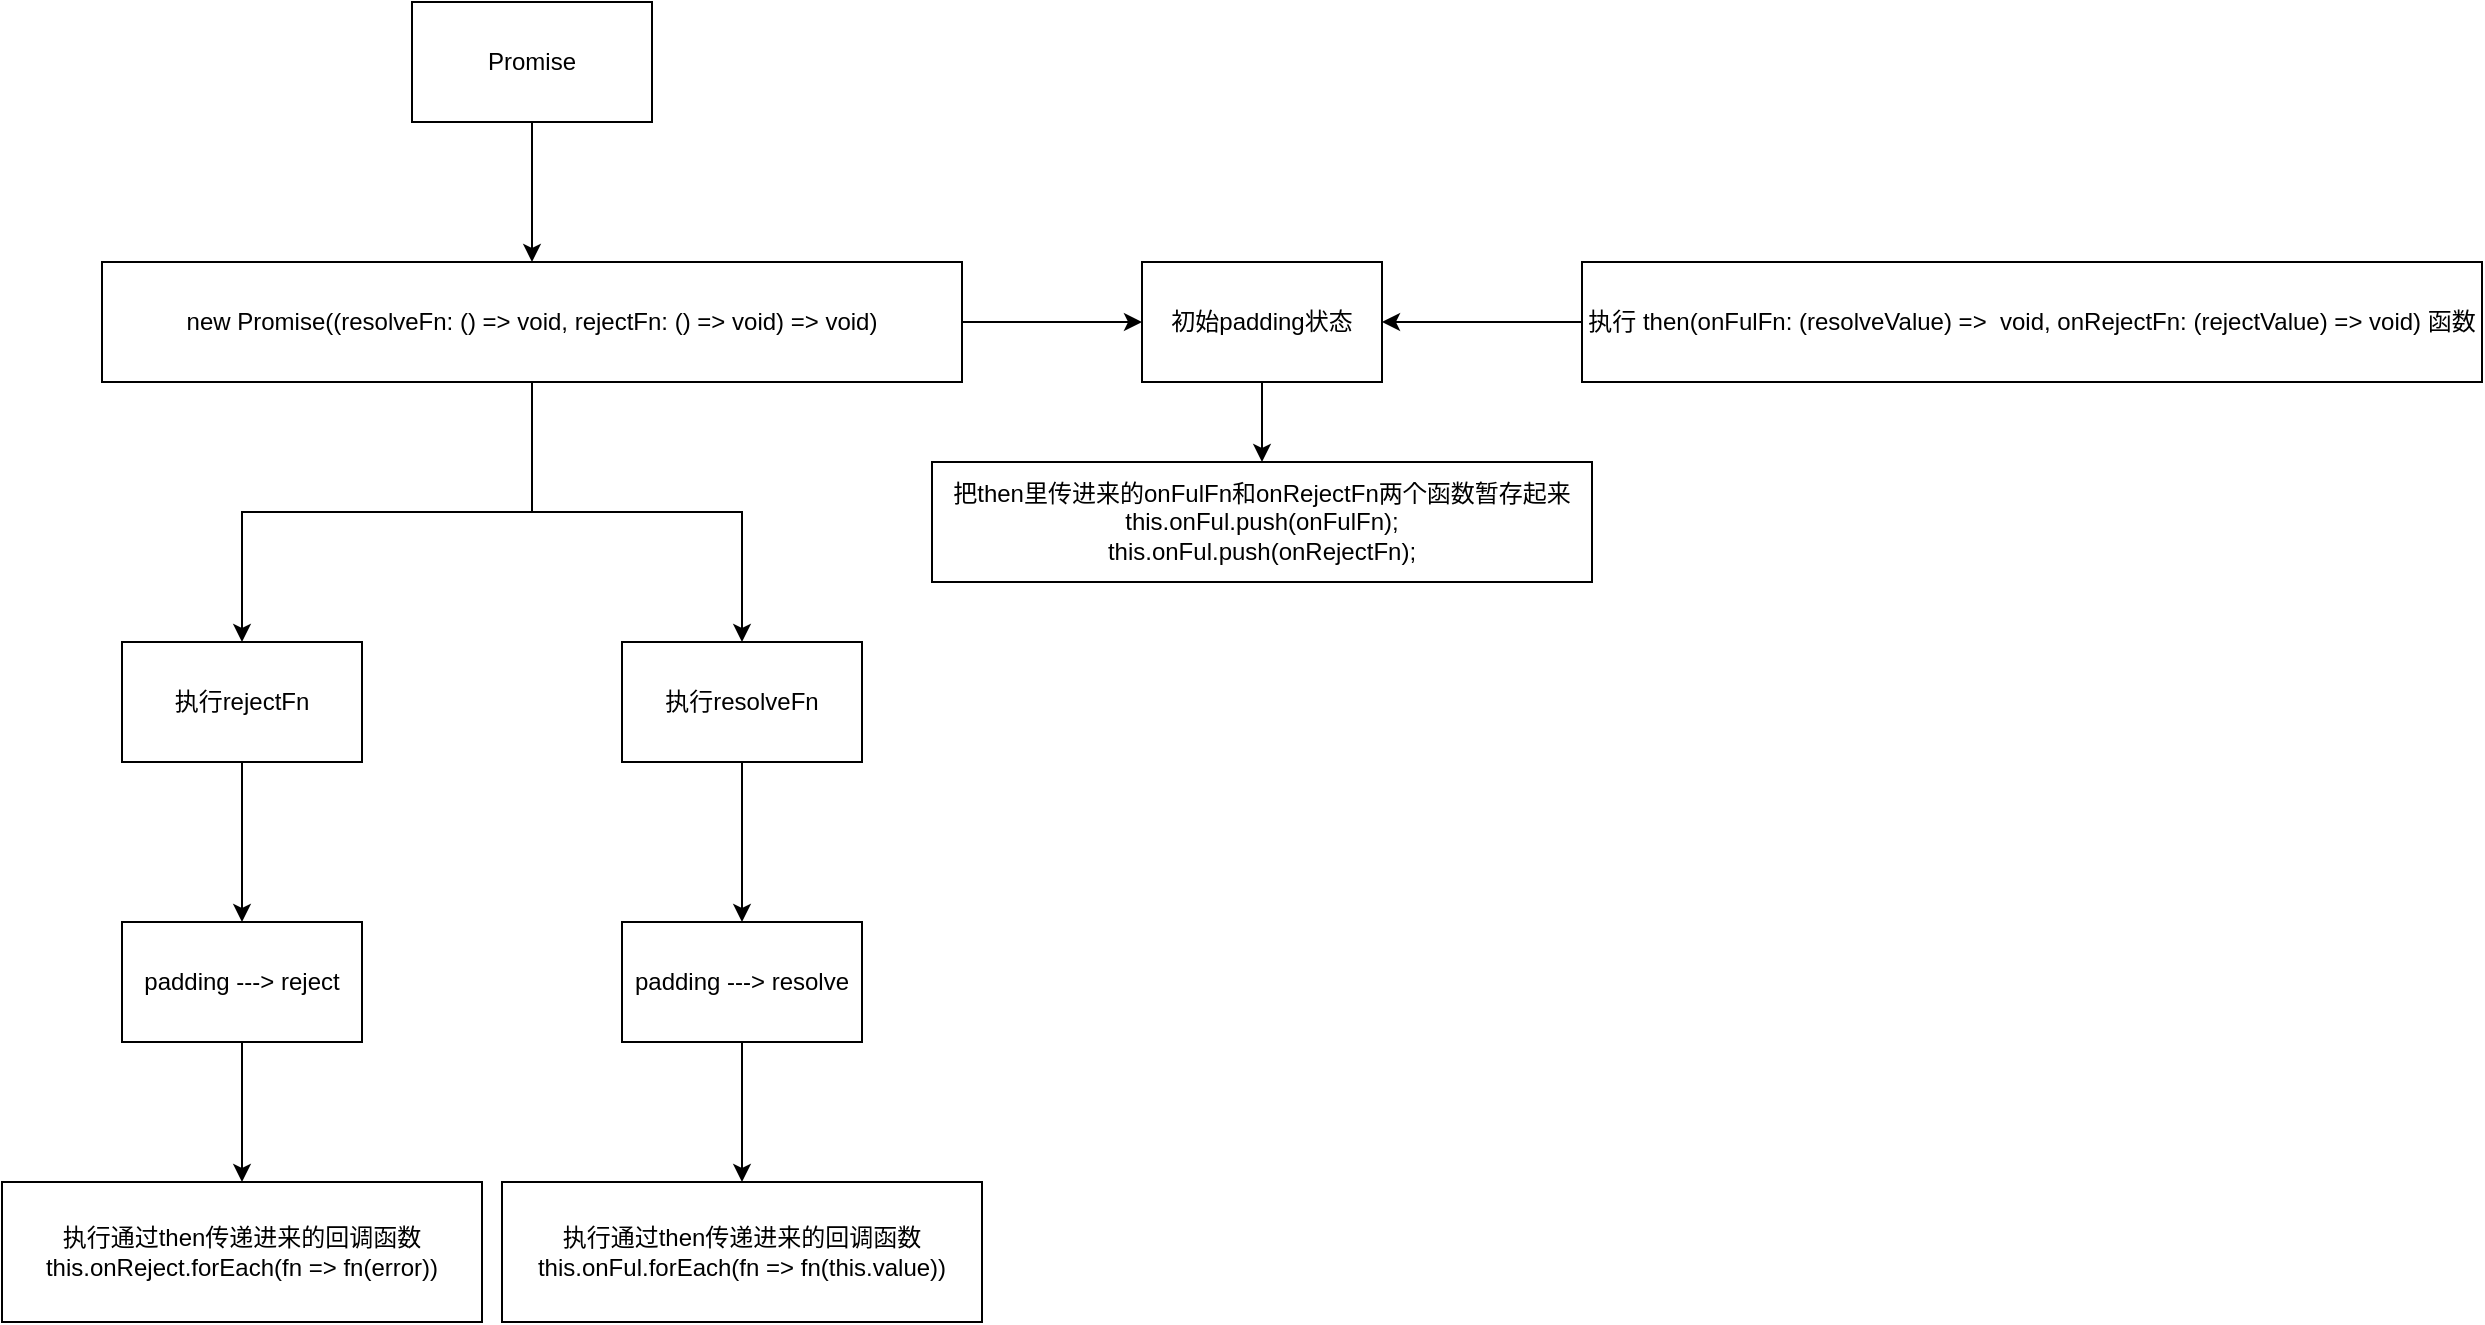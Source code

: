 <mxfile>
    <diagram id="b_vCr8GpuOksrBNmXkzI" name="第 1 页">
        <mxGraphModel dx="2082" dy="767" grid="1" gridSize="10" guides="1" tooltips="1" connect="1" arrows="1" fold="1" page="1" pageScale="1" pageWidth="827" pageHeight="1169" math="0" shadow="0">
            <root>
                <mxCell id="0"/>
                <mxCell id="1" parent="0"/>
                <mxCell id="Y7YN4K_lgmLBERzIQsgG-3" value="" style="edgeStyle=orthogonalEdgeStyle;rounded=0;orthogonalLoop=1;jettySize=auto;html=1;" edge="1" parent="1" source="Y7YN4K_lgmLBERzIQsgG-1" target="Y7YN4K_lgmLBERzIQsgG-20">
                    <mxGeometry relative="1" as="geometry">
                        <mxPoint x="65" y="350" as="targetPoint"/>
                    </mxGeometry>
                </mxCell>
                <mxCell id="Y7YN4K_lgmLBERzIQsgG-13" value="" style="edgeStyle=orthogonalEdgeStyle;rounded=0;orthogonalLoop=1;jettySize=auto;html=1;" edge="1" parent="1" source="Y7YN4K_lgmLBERzIQsgG-1" target="Y7YN4K_lgmLBERzIQsgG-12">
                    <mxGeometry relative="1" as="geometry"/>
                </mxCell>
                <mxCell id="Y7YN4K_lgmLBERzIQsgG-31" style="edgeStyle=orthogonalEdgeStyle;rounded=0;orthogonalLoop=1;jettySize=auto;html=1;" edge="1" parent="1" source="Y7YN4K_lgmLBERzIQsgG-1" target="Y7YN4K_lgmLBERzIQsgG-27">
                    <mxGeometry relative="1" as="geometry"/>
                </mxCell>
                <mxCell id="Y7YN4K_lgmLBERzIQsgG-1" value="new Promise((resolveFn: () =&amp;gt; void, rejectFn: () =&amp;gt; void) =&amp;gt; void)" style="rounded=0;whiteSpace=wrap;html=1;" vertex="1" parent="1">
                    <mxGeometry x="-150" y="200" width="430" height="60" as="geometry"/>
                </mxCell>
                <mxCell id="Y7YN4K_lgmLBERzIQsgG-14" value="" style="edgeStyle=orthogonalEdgeStyle;rounded=0;orthogonalLoop=1;jettySize=auto;html=1;" edge="1" parent="1" source="Y7YN4K_lgmLBERzIQsgG-6" target="Y7YN4K_lgmLBERzIQsgG-12">
                    <mxGeometry relative="1" as="geometry"/>
                </mxCell>
                <mxCell id="Y7YN4K_lgmLBERzIQsgG-6" value="执行 then(onFulFn: (resolveValue) =&amp;gt;&amp;nbsp; void, onRejectFn: (rejectValue) =&amp;gt; void) 函数" style="rounded=0;whiteSpace=wrap;html=1;" vertex="1" parent="1">
                    <mxGeometry x="590" y="200" width="450" height="60" as="geometry"/>
                </mxCell>
                <mxCell id="Y7YN4K_lgmLBERzIQsgG-7" value="把then里传进来的onFulFn和onRejectFn两个函数暂存起来&lt;br&gt;this.onFul.push(onFulFn);&lt;br&gt;this.onFul.push(onRejectFn);" style="rounded=0;whiteSpace=wrap;html=1;" vertex="1" parent="1">
                    <mxGeometry x="265" y="300" width="330" height="60" as="geometry"/>
                </mxCell>
                <mxCell id="Y7YN4K_lgmLBERzIQsgG-15" style="edgeStyle=orthogonalEdgeStyle;rounded=0;orthogonalLoop=1;jettySize=auto;html=1;exitX=0.5;exitY=1;exitDx=0;exitDy=0;" edge="1" parent="1" source="Y7YN4K_lgmLBERzIQsgG-12" target="Y7YN4K_lgmLBERzIQsgG-7">
                    <mxGeometry relative="1" as="geometry"/>
                </mxCell>
                <mxCell id="Y7YN4K_lgmLBERzIQsgG-12" value="初始padding状态" style="rounded=0;whiteSpace=wrap;html=1;" vertex="1" parent="1">
                    <mxGeometry x="370" y="200" width="120" height="60" as="geometry"/>
                </mxCell>
                <mxCell id="Y7YN4K_lgmLBERzIQsgG-18" value="" style="edgeStyle=orthogonalEdgeStyle;rounded=0;orthogonalLoop=1;jettySize=auto;html=1;" edge="1" parent="1" source="Y7YN4K_lgmLBERzIQsgG-16" target="Y7YN4K_lgmLBERzIQsgG-1">
                    <mxGeometry relative="1" as="geometry"/>
                </mxCell>
                <mxCell id="Y7YN4K_lgmLBERzIQsgG-16" value="Promise" style="whiteSpace=wrap;html=1;rounded=0;" vertex="1" parent="1">
                    <mxGeometry x="5" y="70" width="120" height="60" as="geometry"/>
                </mxCell>
                <mxCell id="Y7YN4K_lgmLBERzIQsgG-22" value="" style="edgeStyle=orthogonalEdgeStyle;rounded=0;orthogonalLoop=1;jettySize=auto;html=1;" edge="1" parent="1" source="Y7YN4K_lgmLBERzIQsgG-20" target="Y7YN4K_lgmLBERzIQsgG-21">
                    <mxGeometry relative="1" as="geometry"/>
                </mxCell>
                <mxCell id="Y7YN4K_lgmLBERzIQsgG-20" value="执行resolveFn" style="rounded=0;whiteSpace=wrap;html=1;" vertex="1" parent="1">
                    <mxGeometry x="110" y="390" width="120" height="60" as="geometry"/>
                </mxCell>
                <mxCell id="Y7YN4K_lgmLBERzIQsgG-24" value="" style="edgeStyle=orthogonalEdgeStyle;rounded=0;orthogonalLoop=1;jettySize=auto;html=1;" edge="1" parent="1" source="Y7YN4K_lgmLBERzIQsgG-21" target="Y7YN4K_lgmLBERzIQsgG-23">
                    <mxGeometry relative="1" as="geometry"/>
                </mxCell>
                <mxCell id="Y7YN4K_lgmLBERzIQsgG-21" value="padding ---&amp;gt; resolve" style="rounded=0;whiteSpace=wrap;html=1;" vertex="1" parent="1">
                    <mxGeometry x="110" y="530" width="120" height="60" as="geometry"/>
                </mxCell>
                <mxCell id="Y7YN4K_lgmLBERzIQsgG-23" value="执行通过then传递进来的回调函数&lt;br&gt;this.onFul.forEach(fn =&amp;gt; fn(this.value))" style="rounded=0;whiteSpace=wrap;html=1;" vertex="1" parent="1">
                    <mxGeometry x="50" y="660" width="240" height="70" as="geometry"/>
                </mxCell>
                <mxCell id="Y7YN4K_lgmLBERzIQsgG-26" value="" style="edgeStyle=orthogonalEdgeStyle;rounded=0;orthogonalLoop=1;jettySize=auto;html=1;" edge="1" parent="1" source="Y7YN4K_lgmLBERzIQsgG-27" target="Y7YN4K_lgmLBERzIQsgG-29">
                    <mxGeometry relative="1" as="geometry"/>
                </mxCell>
                <mxCell id="Y7YN4K_lgmLBERzIQsgG-27" value="执行rejectFn" style="rounded=0;whiteSpace=wrap;html=1;" vertex="1" parent="1">
                    <mxGeometry x="-140" y="390" width="120" height="60" as="geometry"/>
                </mxCell>
                <mxCell id="Y7YN4K_lgmLBERzIQsgG-28" value="" style="edgeStyle=orthogonalEdgeStyle;rounded=0;orthogonalLoop=1;jettySize=auto;html=1;" edge="1" parent="1" source="Y7YN4K_lgmLBERzIQsgG-29" target="Y7YN4K_lgmLBERzIQsgG-30">
                    <mxGeometry relative="1" as="geometry"/>
                </mxCell>
                <mxCell id="Y7YN4K_lgmLBERzIQsgG-29" value="padding ---&amp;gt; reject" style="rounded=0;whiteSpace=wrap;html=1;" vertex="1" parent="1">
                    <mxGeometry x="-140" y="530" width="120" height="60" as="geometry"/>
                </mxCell>
                <mxCell id="Y7YN4K_lgmLBERzIQsgG-30" value="执行通过then传递进来的回调函数&lt;br&gt;this.onReject.forEach(fn =&amp;gt; fn(error))" style="rounded=0;whiteSpace=wrap;html=1;" vertex="1" parent="1">
                    <mxGeometry x="-200" y="660" width="240" height="70" as="geometry"/>
                </mxCell>
            </root>
        </mxGraphModel>
    </diagram>
</mxfile>